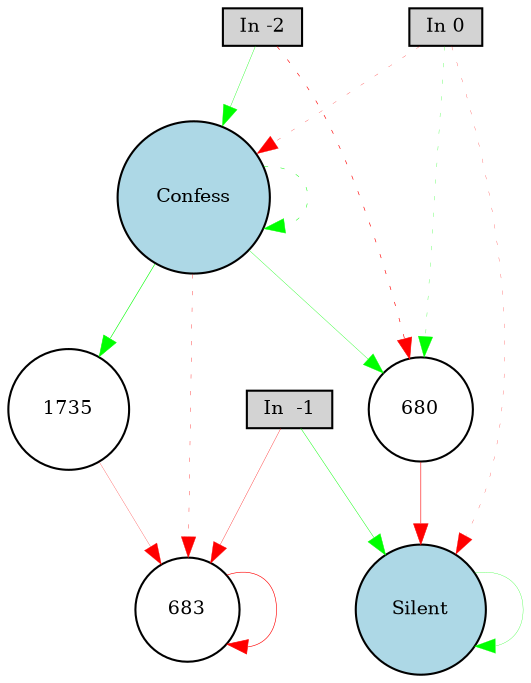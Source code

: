 digraph {
	node [fontsize=9 height=0.2 shape=circle width=0.2]
	"In -2" [fillcolor=lightgray shape=box style=filled]
	"In  -1" [fillcolor=lightgray shape=box style=filled]
	"In 0" [fillcolor=lightgray shape=box style=filled]
	Confess [fillcolor=lightblue style=filled]
	Silent [fillcolor=lightblue style=filled]
	1735 [fillcolor=white style=filled]
	680 [fillcolor=white style=filled]
	683 [fillcolor=white style=filled]
	"In -2" -> 680 [color=red penwidth=0.30000000000000004 style=dotted]
	"In 0" -> 680 [color=green penwidth=0.12984970499251206 style=dotted]
	680 -> Silent [color=red penwidth=0.27707118114916474 style=solid]
	"In  -1" -> Silent [color=green penwidth=0.22221783986135019 style=solid]
	"In 0" -> Confess [color=red penwidth=0.12476181925042801 style=dotted]
	"In 0" -> Silent [color=red penwidth=0.11651467558917535 style=dotted]
	Confess -> Confess [color=green penwidth=0.22369284374490184 style=dotted]
	Silent -> Silent [color=green penwidth=0.1345180734891442 style=solid]
	683 -> 683 [color=red penwidth=0.29627962947116726 style=solid]
	"In  -1" -> 683 [color=red penwidth=0.16177549412668582 style=solid]
	Confess -> 683 [color=red penwidth=0.1695185307092495 style=dotted]
	Confess -> 680 [color=green penwidth=0.16599876303836347 style=solid]
	"In -2" -> Confess [color=green penwidth=0.1730046014770727 style=solid]
	Confess -> 1735 [color=green penwidth=0.28872288449153877 style=solid]
	1735 -> 683 [color=red penwidth=0.1168228266425777 style=solid]
}
